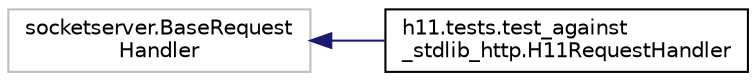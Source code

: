digraph "Graphical Class Hierarchy"
{
 // LATEX_PDF_SIZE
  edge [fontname="Helvetica",fontsize="10",labelfontname="Helvetica",labelfontsize="10"];
  node [fontname="Helvetica",fontsize="10",shape=record];
  rankdir="LR";
  Node2311 [label="socketserver.BaseRequest\lHandler",height=0.2,width=0.4,color="grey75", fillcolor="white", style="filled",tooltip=" "];
  Node2311 -> Node0 [dir="back",color="midnightblue",fontsize="10",style="solid",fontname="Helvetica"];
  Node0 [label="h11.tests.test_against\l_stdlib_http.H11RequestHandler",height=0.2,width=0.4,color="black", fillcolor="white", style="filled",URL="$classh11_1_1tests_1_1test__against__stdlib__http_1_1H11RequestHandler.html",tooltip=" "];
}
